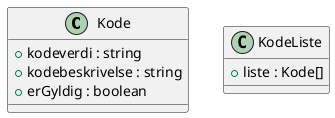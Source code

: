 @startuml

class Kode {
    +kodeverdi : string
    +kodebeskrivelse : string
    +erGyldig : boolean
}
class KodeListe {
    +liste : Kode[]
}

@enduml

